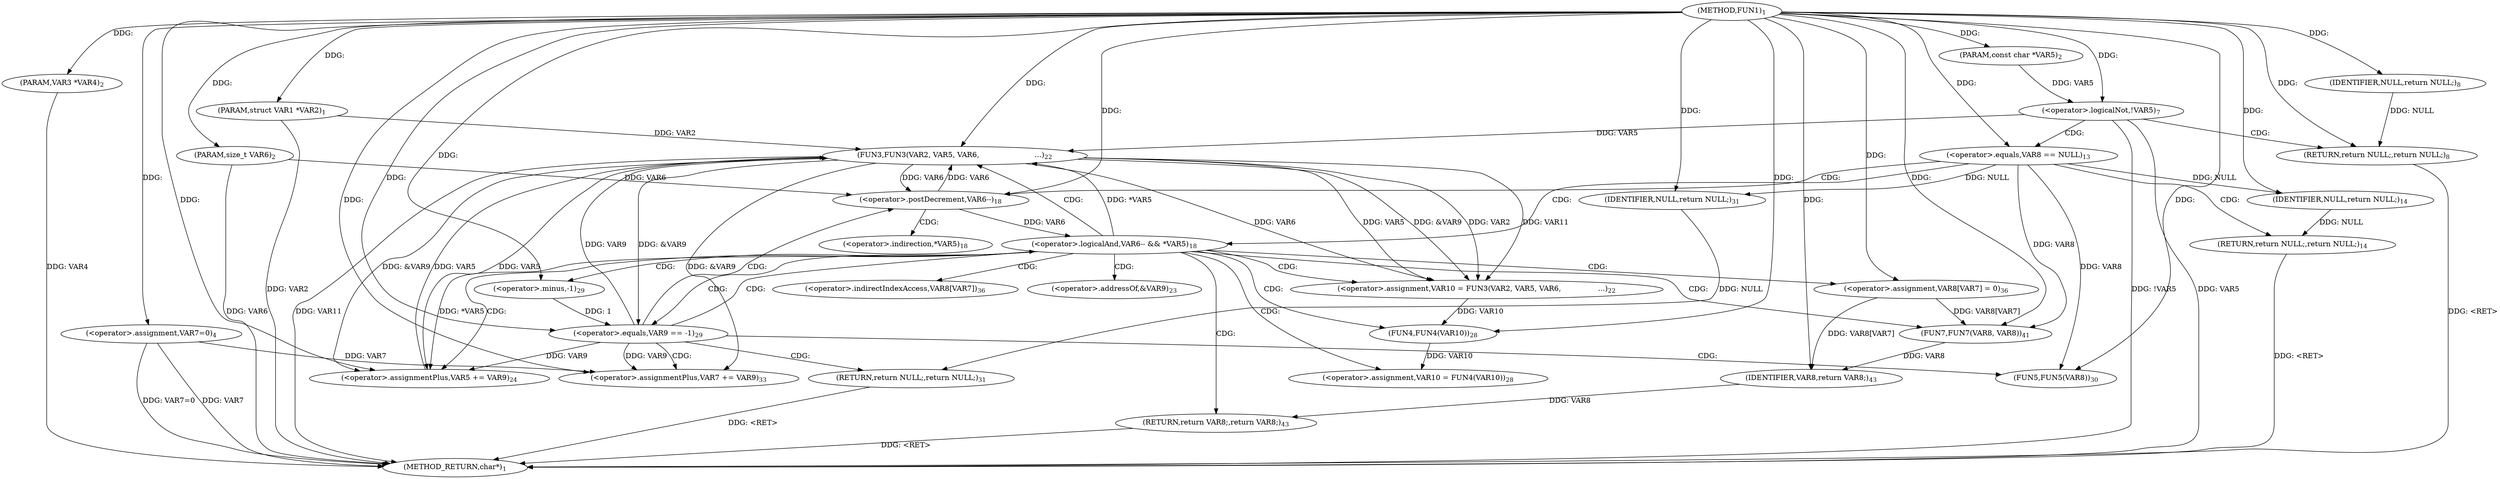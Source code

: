 digraph "FUN1" {  
"9" [label = <(METHOD,FUN1)<SUB>1</SUB>> ]
"81" [label = <(METHOD_RETURN,char*)<SUB>1</SUB>> ]
"10" [label = <(PARAM,struct VAR1 *VAR2)<SUB>1</SUB>> ]
"11" [label = <(PARAM,VAR3 *VAR4)<SUB>2</SUB>> ]
"12" [label = <(PARAM,const char *VAR5)<SUB>2</SUB>> ]
"13" [label = <(PARAM,size_t VAR6)<SUB>2</SUB>> ]
"16" [label = <(&lt;operator&gt;.assignment,VAR7=0)<SUB>4</SUB>> ]
"71" [label = <(&lt;operator&gt;.assignment,VAR8[VAR7] = 0)<SUB>36</SUB>> ]
"76" [label = <(FUN7,FUN7(VAR8, VAR8))<SUB>41</SUB>> ]
"79" [label = <(RETURN,return VAR8;,return VAR8;)<SUB>43</SUB>> ]
"21" [label = <(&lt;operator&gt;.logicalNot,!VAR5)<SUB>7</SUB>> ]
"27" [label = <(&lt;operator&gt;.equals,VAR8 == NULL)<SUB>13</SUB>> ]
"34" [label = <(&lt;operator&gt;.logicalAnd,VAR6-- &amp;&amp; *VAR5)<SUB>18</SUB>> ]
"80" [label = <(IDENTIFIER,VAR8,return VAR8;)<SUB>43</SUB>> ]
"24" [label = <(RETURN,return NULL;,return NULL;)<SUB>8</SUB>> ]
"31" [label = <(RETURN,return NULL;,return NULL;)<SUB>14</SUB>> ]
"42" [label = <(&lt;operator&gt;.assignment,VAR10 = FUN3(VAR2, VAR5, VAR6,
                ...)<SUB>22</SUB>> ]
"51" [label = <(&lt;operator&gt;.assignmentPlus,VAR5 += VAR9)<SUB>24</SUB>> ]
"54" [label = <(&lt;operator&gt;.assignment,VAR10 = FUN4(VAR10))<SUB>28</SUB>> ]
"68" [label = <(&lt;operator&gt;.assignmentPlus,VAR7 += VAR9)<SUB>33</SUB>> ]
"25" [label = <(IDENTIFIER,NULL,return NULL;)<SUB>8</SUB>> ]
"32" [label = <(IDENTIFIER,NULL,return NULL;)<SUB>14</SUB>> ]
"35" [label = <(&lt;operator&gt;.postDecrement,VAR6--)<SUB>18</SUB>> ]
"59" [label = <(&lt;operator&gt;.equals,VAR9 == -1)<SUB>29</SUB>> ]
"44" [label = <(FUN3,FUN3(VAR2, VAR5, VAR6,
                        ...)<SUB>22</SUB>> ]
"56" [label = <(FUN4,FUN4(VAR10))<SUB>28</SUB>> ]
"64" [label = <(FUN5,FUN5(VAR8))<SUB>30</SUB>> ]
"66" [label = <(RETURN,return NULL;,return NULL;)<SUB>31</SUB>> ]
"61" [label = <(&lt;operator&gt;.minus,-1)<SUB>29</SUB>> ]
"67" [label = <(IDENTIFIER,NULL,return NULL;)<SUB>31</SUB>> ]
"72" [label = <(&lt;operator&gt;.indirectIndexAccess,VAR8[VAR7])<SUB>36</SUB>> ]
"37" [label = <(&lt;operator&gt;.indirection,*VAR5)<SUB>18</SUB>> ]
"49" [label = <(&lt;operator&gt;.addressOf,&amp;VAR9)<SUB>23</SUB>> ]
  "79" -> "81"  [ label = "DDG: &lt;RET&gt;"] 
  "24" -> "81"  [ label = "DDG: &lt;RET&gt;"] 
  "31" -> "81"  [ label = "DDG: &lt;RET&gt;"] 
  "66" -> "81"  [ label = "DDG: &lt;RET&gt;"] 
  "10" -> "81"  [ label = "DDG: VAR2"] 
  "11" -> "81"  [ label = "DDG: VAR4"] 
  "13" -> "81"  [ label = "DDG: VAR6"] 
  "16" -> "81"  [ label = "DDG: VAR7"] 
  "16" -> "81"  [ label = "DDG: VAR7=0"] 
  "21" -> "81"  [ label = "DDG: VAR5"] 
  "21" -> "81"  [ label = "DDG: !VAR5"] 
  "44" -> "81"  [ label = "DDG: VAR11"] 
  "9" -> "10"  [ label = "DDG: "] 
  "9" -> "11"  [ label = "DDG: "] 
  "9" -> "12"  [ label = "DDG: "] 
  "9" -> "13"  [ label = "DDG: "] 
  "9" -> "16"  [ label = "DDG: "] 
  "9" -> "71"  [ label = "DDG: "] 
  "80" -> "79"  [ label = "DDG: VAR8"] 
  "27" -> "76"  [ label = "DDG: VAR8"] 
  "71" -> "76"  [ label = "DDG: VAR8[VAR7]"] 
  "9" -> "76"  [ label = "DDG: "] 
  "71" -> "80"  [ label = "DDG: VAR8[VAR7]"] 
  "76" -> "80"  [ label = "DDG: VAR8"] 
  "9" -> "80"  [ label = "DDG: "] 
  "12" -> "21"  [ label = "DDG: VAR5"] 
  "9" -> "21"  [ label = "DDG: "] 
  "25" -> "24"  [ label = "DDG: NULL"] 
  "9" -> "24"  [ label = "DDG: "] 
  "9" -> "27"  [ label = "DDG: "] 
  "32" -> "31"  [ label = "DDG: NULL"] 
  "35" -> "34"  [ label = "DDG: VAR6"] 
  "44" -> "42"  [ label = "DDG: VAR5"] 
  "44" -> "42"  [ label = "DDG: &amp;VAR9"] 
  "44" -> "42"  [ label = "DDG: VAR11"] 
  "44" -> "42"  [ label = "DDG: VAR6"] 
  "44" -> "42"  [ label = "DDG: VAR2"] 
  "44" -> "51"  [ label = "DDG: &amp;VAR9"] 
  "9" -> "51"  [ label = "DDG: "] 
  "59" -> "51"  [ label = "DDG: VAR9"] 
  "56" -> "54"  [ label = "DDG: VAR10"] 
  "44" -> "68"  [ label = "DDG: &amp;VAR9"] 
  "59" -> "68"  [ label = "DDG: VAR9"] 
  "9" -> "68"  [ label = "DDG: "] 
  "9" -> "25"  [ label = "DDG: "] 
  "27" -> "32"  [ label = "DDG: NULL"] 
  "9" -> "32"  [ label = "DDG: "] 
  "13" -> "35"  [ label = "DDG: VAR6"] 
  "44" -> "35"  [ label = "DDG: VAR6"] 
  "9" -> "35"  [ label = "DDG: "] 
  "34" -> "51"  [ label = "DDG: *VAR5"] 
  "44" -> "51"  [ label = "DDG: VAR5"] 
  "16" -> "68"  [ label = "DDG: VAR7"] 
  "10" -> "44"  [ label = "DDG: VAR2"] 
  "9" -> "44"  [ label = "DDG: "] 
  "21" -> "44"  [ label = "DDG: VAR5"] 
  "34" -> "44"  [ label = "DDG: *VAR5"] 
  "51" -> "44"  [ label = "DDG: VAR5"] 
  "35" -> "44"  [ label = "DDG: VAR6"] 
  "59" -> "44"  [ label = "DDG: VAR9"] 
  "42" -> "56"  [ label = "DDG: VAR10"] 
  "9" -> "56"  [ label = "DDG: "] 
  "44" -> "59"  [ label = "DDG: &amp;VAR9"] 
  "9" -> "59"  [ label = "DDG: "] 
  "61" -> "59"  [ label = "DDG: 1"] 
  "67" -> "66"  [ label = "DDG: NULL"] 
  "9" -> "61"  [ label = "DDG: "] 
  "27" -> "64"  [ label = "DDG: VAR8"] 
  "9" -> "64"  [ label = "DDG: "] 
  "27" -> "67"  [ label = "DDG: NULL"] 
  "9" -> "67"  [ label = "DDG: "] 
  "21" -> "27"  [ label = "CDG: "] 
  "21" -> "24"  [ label = "CDG: "] 
  "27" -> "34"  [ label = "CDG: "] 
  "27" -> "35"  [ label = "CDG: "] 
  "27" -> "31"  [ label = "CDG: "] 
  "34" -> "49"  [ label = "CDG: "] 
  "34" -> "42"  [ label = "CDG: "] 
  "34" -> "51"  [ label = "CDG: "] 
  "34" -> "72"  [ label = "CDG: "] 
  "34" -> "56"  [ label = "CDG: "] 
  "34" -> "76"  [ label = "CDG: "] 
  "34" -> "59"  [ label = "CDG: "] 
  "34" -> "44"  [ label = "CDG: "] 
  "34" -> "54"  [ label = "CDG: "] 
  "34" -> "79"  [ label = "CDG: "] 
  "34" -> "61"  [ label = "CDG: "] 
  "34" -> "71"  [ label = "CDG: "] 
  "35" -> "37"  [ label = "CDG: "] 
  "59" -> "34"  [ label = "CDG: "] 
  "59" -> "68"  [ label = "CDG: "] 
  "59" -> "64"  [ label = "CDG: "] 
  "59" -> "66"  [ label = "CDG: "] 
  "59" -> "35"  [ label = "CDG: "] 
}

